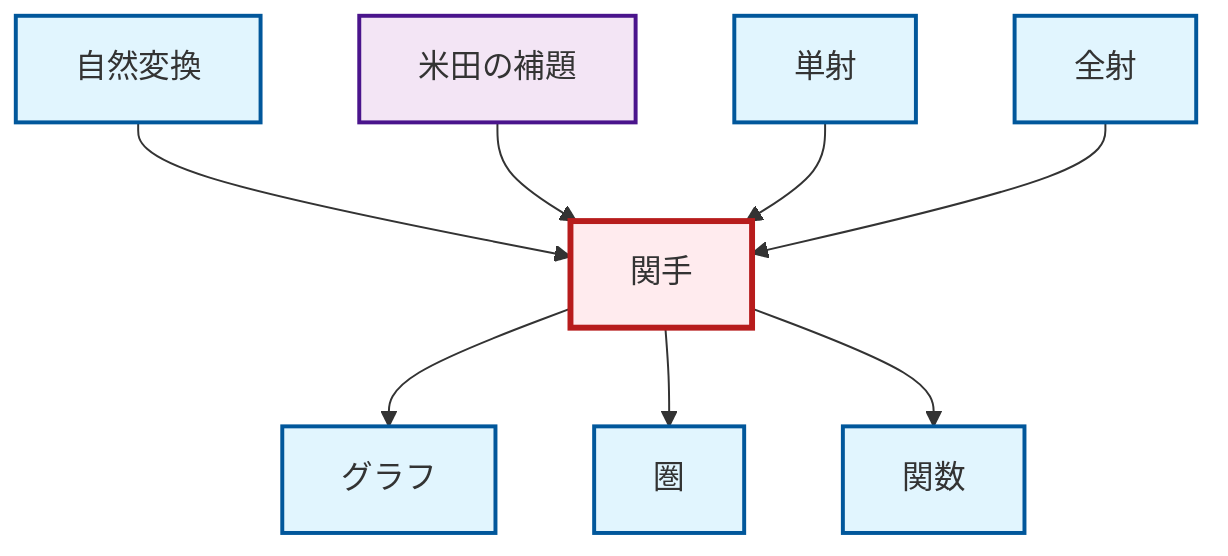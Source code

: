 graph TD
    classDef definition fill:#e1f5fe,stroke:#01579b,stroke-width:2px
    classDef theorem fill:#f3e5f5,stroke:#4a148c,stroke-width:2px
    classDef axiom fill:#fff3e0,stroke:#e65100,stroke-width:2px
    classDef example fill:#e8f5e9,stroke:#1b5e20,stroke-width:2px
    classDef current fill:#ffebee,stroke:#b71c1c,stroke-width:3px
    def-category["圏"]:::definition
    def-function["関数"]:::definition
    def-functor["関手"]:::definition
    def-natural-transformation["自然変換"]:::definition
    def-graph["グラフ"]:::definition
    def-epimorphism["全射"]:::definition
    def-monomorphism["単射"]:::definition
    thm-yoneda["米田の補題"]:::theorem
    def-functor --> def-graph
    def-natural-transformation --> def-functor
    def-functor --> def-category
    thm-yoneda --> def-functor
    def-monomorphism --> def-functor
    def-functor --> def-function
    def-epimorphism --> def-functor
    class def-functor current